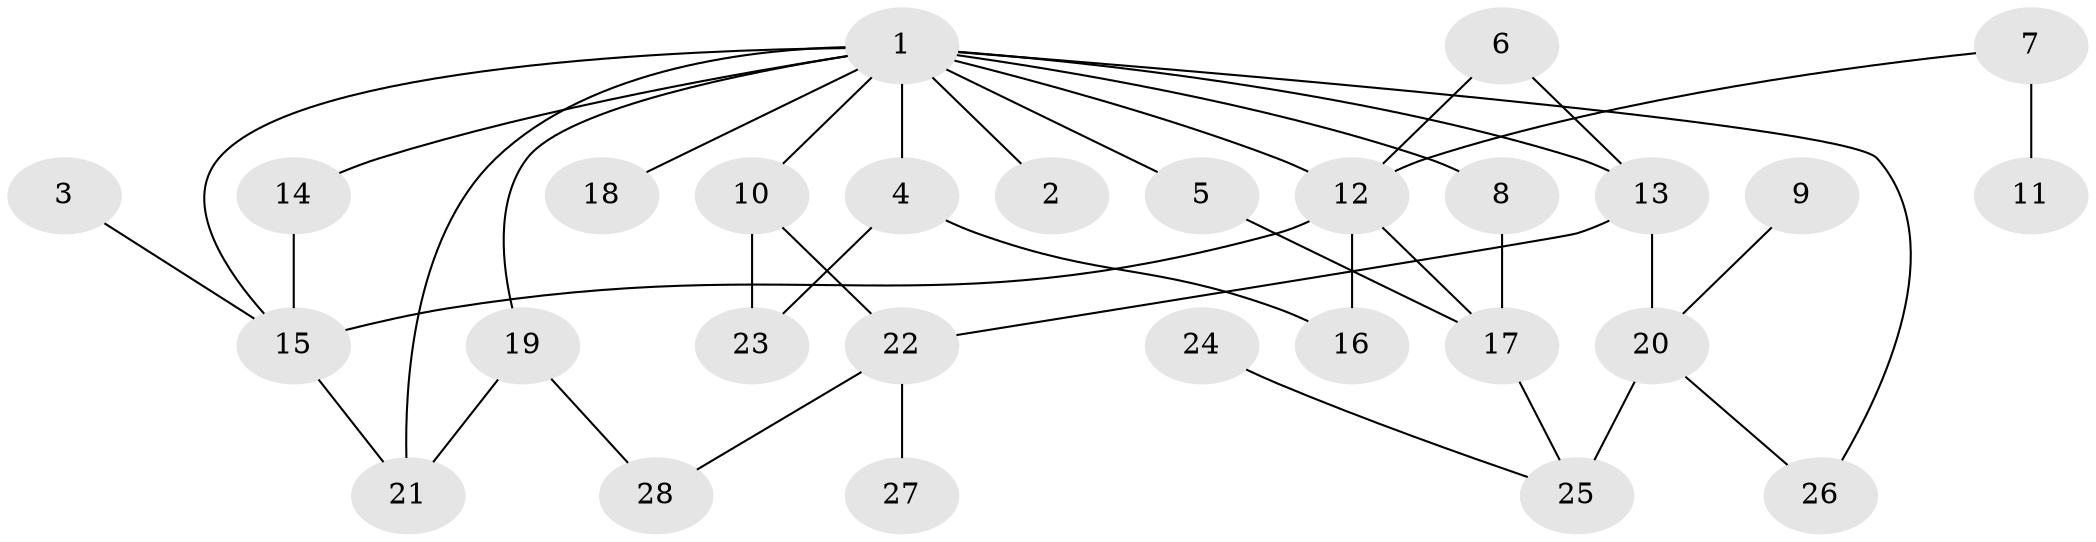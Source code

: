 // original degree distribution, {11: 0.017857142857142856, 4: 0.07142857142857142, 5: 0.07142857142857142, 2: 0.375, 1: 0.26785714285714285, 3: 0.17857142857142858, 6: 0.017857142857142856}
// Generated by graph-tools (version 1.1) at 2025/25/03/09/25 03:25:34]
// undirected, 28 vertices, 40 edges
graph export_dot {
graph [start="1"]
  node [color=gray90,style=filled];
  1;
  2;
  3;
  4;
  5;
  6;
  7;
  8;
  9;
  10;
  11;
  12;
  13;
  14;
  15;
  16;
  17;
  18;
  19;
  20;
  21;
  22;
  23;
  24;
  25;
  26;
  27;
  28;
  1 -- 2 [weight=1.0];
  1 -- 4 [weight=1.0];
  1 -- 5 [weight=1.0];
  1 -- 8 [weight=1.0];
  1 -- 10 [weight=1.0];
  1 -- 12 [weight=1.0];
  1 -- 13 [weight=1.0];
  1 -- 14 [weight=1.0];
  1 -- 15 [weight=1.0];
  1 -- 18 [weight=1.0];
  1 -- 19 [weight=1.0];
  1 -- 21 [weight=1.0];
  1 -- 26 [weight=1.0];
  3 -- 15 [weight=1.0];
  4 -- 16 [weight=1.0];
  4 -- 23 [weight=1.0];
  5 -- 17 [weight=1.0];
  6 -- 12 [weight=1.0];
  6 -- 13 [weight=1.0];
  7 -- 11 [weight=2.0];
  7 -- 12 [weight=1.0];
  8 -- 17 [weight=1.0];
  9 -- 20 [weight=1.0];
  10 -- 22 [weight=1.0];
  10 -- 23 [weight=1.0];
  12 -- 15 [weight=1.0];
  12 -- 16 [weight=1.0];
  12 -- 17 [weight=1.0];
  13 -- 20 [weight=1.0];
  13 -- 22 [weight=1.0];
  14 -- 15 [weight=1.0];
  15 -- 21 [weight=1.0];
  17 -- 25 [weight=1.0];
  19 -- 21 [weight=1.0];
  19 -- 28 [weight=1.0];
  20 -- 25 [weight=2.0];
  20 -- 26 [weight=1.0];
  22 -- 27 [weight=1.0];
  22 -- 28 [weight=1.0];
  24 -- 25 [weight=1.0];
}
